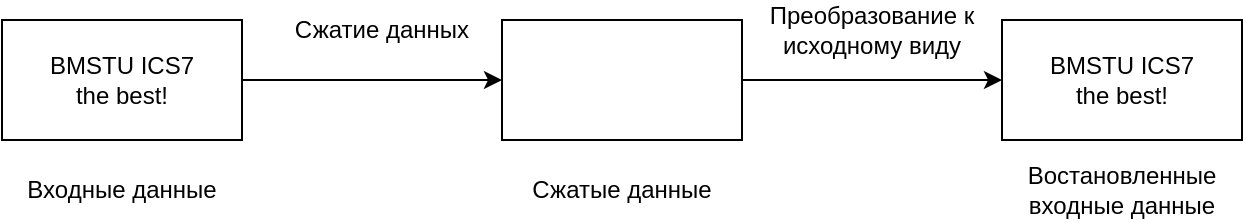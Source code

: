 <mxfile version="16.0.3" type="device"><diagram id="IyP0C4tDvQKFzzfYcRA8" name="Page-1"><mxGraphModel dx="1410" dy="793" grid="1" gridSize="10" guides="1" tooltips="1" connect="1" arrows="1" fold="1" page="1" pageScale="1" pageWidth="850" pageHeight="1100" math="0" shadow="0"><root><mxCell id="0"/><mxCell id="1" parent="0"/><mxCell id="X8HRoz8fpshds_Wc7lYb-1" value="BMSTU ICS7 &lt;br&gt;the best!" style="rounded=0;whiteSpace=wrap;html=1;" vertex="1" parent="1"><mxGeometry x="70" y="210" width="120" height="60" as="geometry"/></mxCell><mxCell id="X8HRoz8fpshds_Wc7lYb-2" value="BMSTU ICS7 &lt;br&gt;the best!" style="rounded=0;whiteSpace=wrap;html=1;" vertex="1" parent="1"><mxGeometry x="570" y="210" width="120" height="60" as="geometry"/></mxCell><mxCell id="X8HRoz8fpshds_Wc7lYb-3" value="" style="rounded=0;whiteSpace=wrap;html=1;" vertex="1" parent="1"><mxGeometry x="320" y="210" width="120" height="60" as="geometry"/></mxCell><mxCell id="X8HRoz8fpshds_Wc7lYb-5" value="" style="endArrow=classic;html=1;rounded=0;exitX=1;exitY=0.5;exitDx=0;exitDy=0;entryX=0;entryY=0.5;entryDx=0;entryDy=0;" edge="1" parent="1" source="X8HRoz8fpshds_Wc7lYb-1" target="X8HRoz8fpshds_Wc7lYb-3"><mxGeometry width="50" height="50" relative="1" as="geometry"><mxPoint x="400" y="430" as="sourcePoint"/><mxPoint x="450" y="380" as="targetPoint"/></mxGeometry></mxCell><mxCell id="X8HRoz8fpshds_Wc7lYb-6" value="" style="endArrow=classic;html=1;rounded=0;exitX=1;exitY=0.5;exitDx=0;exitDy=0;entryX=0;entryY=0.5;entryDx=0;entryDy=0;" edge="1" parent="1" source="X8HRoz8fpshds_Wc7lYb-3" target="X8HRoz8fpshds_Wc7lYb-2"><mxGeometry width="50" height="50" relative="1" as="geometry"><mxPoint x="400" y="430" as="sourcePoint"/><mxPoint x="450" y="380" as="targetPoint"/></mxGeometry></mxCell><mxCell id="X8HRoz8fpshds_Wc7lYb-7" value="Сжатие данных" style="text;html=1;strokeColor=none;fillColor=none;align=center;verticalAlign=middle;whiteSpace=wrap;rounded=0;" vertex="1" parent="1"><mxGeometry x="210" y="200" width="100" height="30" as="geometry"/></mxCell><mxCell id="X8HRoz8fpshds_Wc7lYb-8" value="Преобразование к исходному виду" style="text;html=1;strokeColor=none;fillColor=none;align=center;verticalAlign=middle;whiteSpace=wrap;rounded=0;" vertex="1" parent="1"><mxGeometry x="450" y="200" width="110" height="30" as="geometry"/></mxCell><mxCell id="X8HRoz8fpshds_Wc7lYb-9" value="Входные данные" style="text;html=1;strokeColor=none;fillColor=none;align=center;verticalAlign=middle;whiteSpace=wrap;rounded=0;" vertex="1" parent="1"><mxGeometry x="80" y="280" width="100" height="30" as="geometry"/></mxCell><mxCell id="X8HRoz8fpshds_Wc7lYb-10" value="Востановленные входные данные" style="text;html=1;strokeColor=none;fillColor=none;align=center;verticalAlign=middle;whiteSpace=wrap;rounded=0;" vertex="1" parent="1"><mxGeometry x="580" y="280" width="100" height="30" as="geometry"/></mxCell><mxCell id="X8HRoz8fpshds_Wc7lYb-11" value="Сжатые данные" style="text;html=1;strokeColor=none;fillColor=none;align=center;verticalAlign=middle;whiteSpace=wrap;rounded=0;" vertex="1" parent="1"><mxGeometry x="330" y="280" width="100" height="30" as="geometry"/></mxCell></root></mxGraphModel></diagram></mxfile>